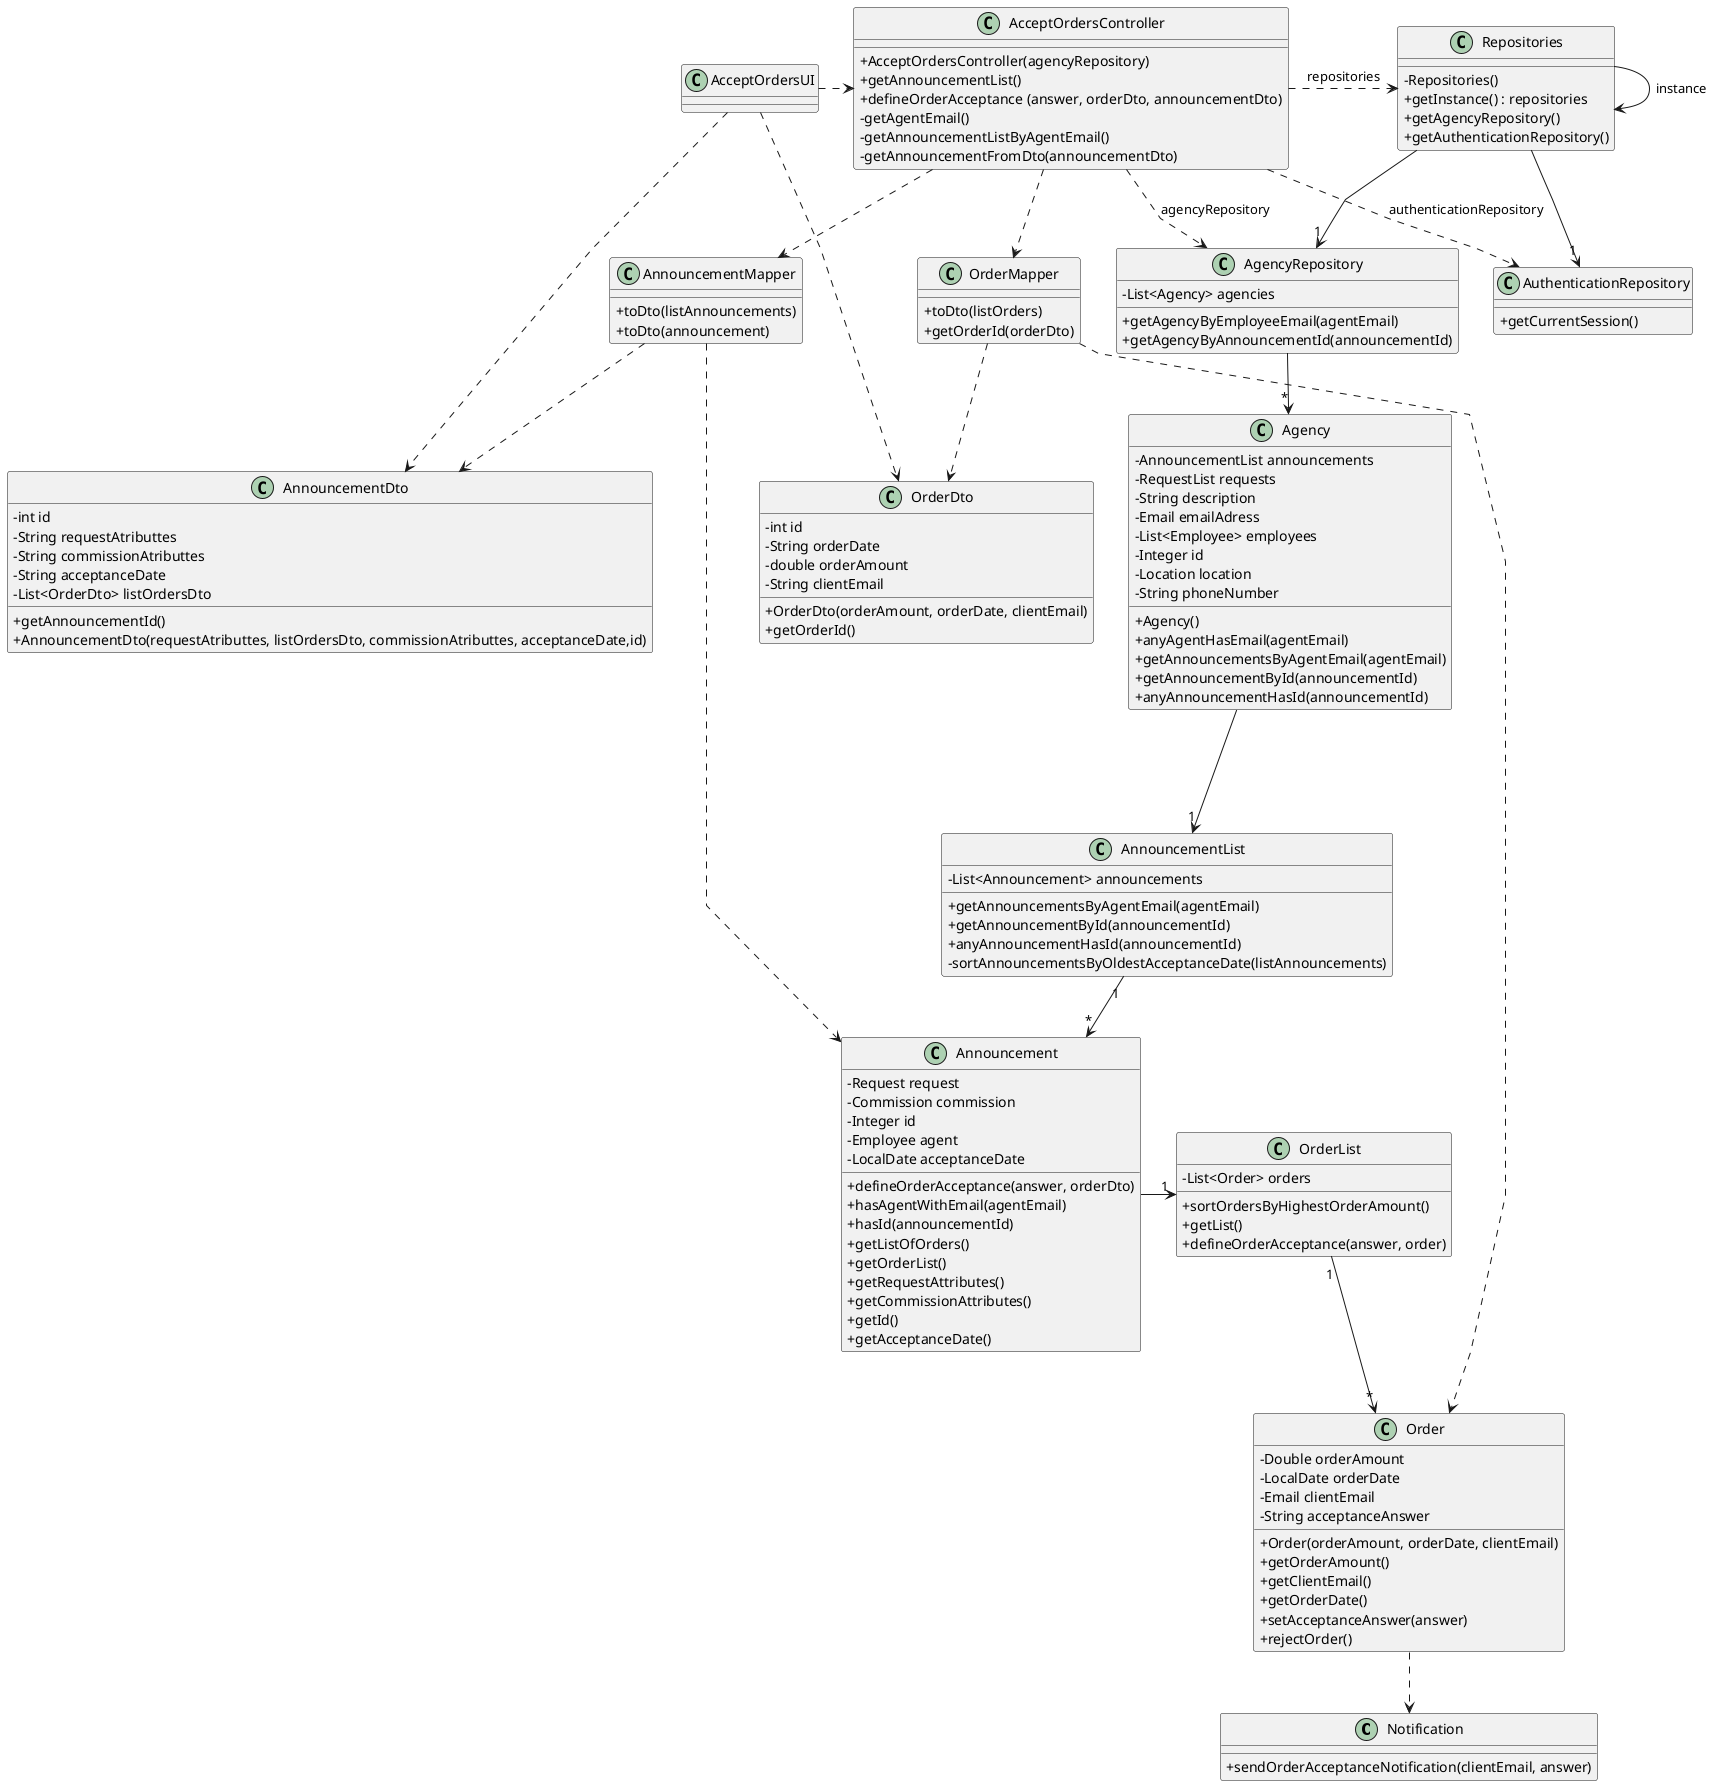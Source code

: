 @startuml
'skinparam monochrome true
skinparam packageStyle rectangle
skinparam shadowing false
skinparam linetype polyline
'skinparam linetype orto

skinparam classAttributeIconSize 0

class Notification {
+ sendOrderAcceptanceNotification(clientEmail, answer)
}

class Order {
    - Double orderAmount
    - LocalDate orderDate
    - Email clientEmail
    - String acceptanceAnswer
    + Order(orderAmount, orderDate, clientEmail)
    + getOrderAmount()
    + getClientEmail()
    + getOrderDate()
    + setAcceptanceAnswer(answer)
    + rejectOrder()
}

class OrderMapper {
    + toDto(listOrders)
    + getOrderId(orderDto)
}

class OrderList {
    - List<Order> orders
    + sortOrdersByHighestOrderAmount()
    + getList()
    + defineOrderAcceptance(answer, order)
}

class OrderDto {
    - int id
    - String orderDate
    - double orderAmount
    - String clientEmail
    + OrderDto(orderAmount, orderDate, clientEmail)
    + getOrderId()
}

class Announcement {
    - Request request
    - Commission commission
    - Integer id
    - Employee agent
    - LocalDate acceptanceDate
    + defineOrderAcceptance(answer, orderDto)
    + hasAgentWithEmail(agentEmail)
    + hasId(announcementId)
    + getListOfOrders()
    + getOrderList()
    + getRequestAttributes()
    + getCommissionAttributes()
    + getId()
    + getAcceptanceDate()
}

class AnnouncementDto {
    - int id
    - String requestAtributtes
    - String commissionAtributtes
    - String acceptanceDate
    - List<OrderDto> listOrdersDto
    + getAnnouncementId()
    + AnnouncementDto(requestAtributtes, listOrdersDto, commissionAtributtes, acceptanceDate,id)
}

class AnnouncementList {
    - List<Announcement> announcements
    + getAnnouncementsByAgentEmail(agentEmail)
    + getAnnouncementById(announcementId)
    + anyAnnouncementHasId(announcementId)
    - sortAnnouncementsByOldestAcceptanceDate(listAnnouncements)
}

class AnnouncementMapper {
    + toDto(listAnnouncements)
    + toDto(announcement)
}

class Agency {
    - AnnouncementList announcements
    - RequestList requests
    - String description
    - Email emailAdress
    - List<Employee> employees
    - Integer id
    - Location location
    - String phoneNumber
    + Agency()
    + anyAgentHasEmail(agentEmail)
    + getAnnouncementsByAgentEmail(agentEmail)
    + getAnnouncementById(announcementId)
    + anyAnnouncementHasId(announcementId)
}

class AgencyRepository {
    - List<Agency> agencies
    + getAgencyByEmployeeEmail(agentEmail)
    + getAgencyByAnnouncementId(announcementId)
}
class AuthenticationRepository{
 + getCurrentSession()
}

class Repositories {
    - Repositories()
    + getInstance() : repositories
    + getAgencyRepository()
    + getAuthenticationRepository()

}

class AcceptOrdersController {
    + AcceptOrdersController(agencyRepository)
    + getAnnouncementList()
    + defineOrderAcceptance (answer, orderDto, announcementDto)
    - getAgentEmail()
    - getAnnouncementListByAgentEmail()
    - getAnnouncementFromDto(announcementDto)
}


class AcceptOrdersUI {
}

Repositories -> Repositories : instance

AcceptOrdersUI .> AcceptOrdersController
AcceptOrdersController .> Repositories : repositories
AcceptOrdersController .-> AgencyRepository : agencyRepository
AcceptOrdersController .-> AuthenticationRepository :  authenticationRepository
AcceptOrdersController .-> AnnouncementMapper
AnnouncementMapper .-> AnnouncementDto
AnnouncementMapper .> Announcement
AcceptOrdersController .-> OrderMapper
OrderMapper .-> OrderDto
OrderMapper.> Order
AcceptOrdersUI .> AnnouncementDto
AcceptOrdersUI .> OrderDto
Repositories --> "1" AuthenticationRepository
Repositories --> "1" AgencyRepository
AgencyRepository --> "*" Agency
Agency ---> "1" AnnouncementList
AnnouncementList "1" --> "*" Announcement
Announcement -> "1" OrderList
OrderList "1" --> "*" Order
Order .-> Notification


@enduml